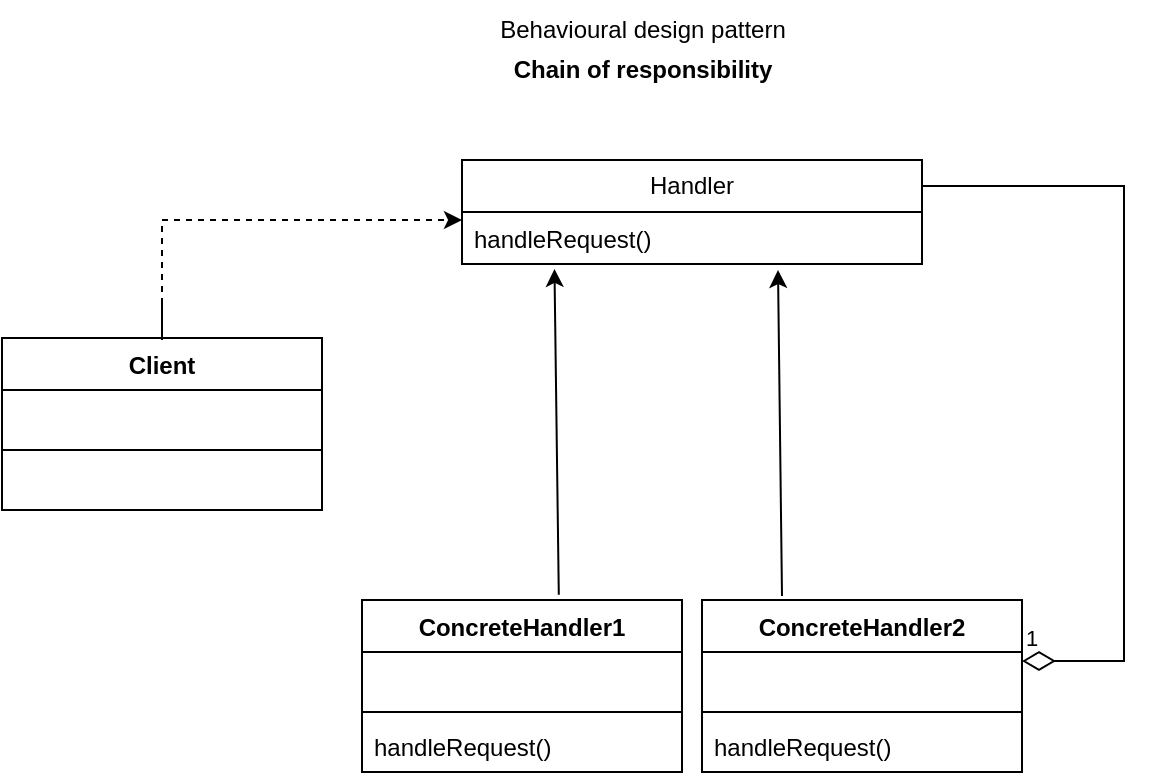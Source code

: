 <mxfile version="23.1.1" type="device">
  <diagram name="Page-1" id="m0toaEJ38Rpnz6CX_Hyn">
    <mxGraphModel dx="826" dy="493" grid="1" gridSize="10" guides="1" tooltips="1" connect="1" arrows="1" fold="1" page="1" pageScale="1" pageWidth="827" pageHeight="1169" background="#FFFFFF" math="0" shadow="0">
      <root>
        <mxCell id="0" />
        <mxCell id="1" parent="0" />
        <mxCell id="KxRIgBF0Dorw-LnUTJOw-4" value="Client" style="swimlane;fontStyle=1;align=center;verticalAlign=top;childLayout=stackLayout;horizontal=1;startSize=26;horizontalStack=0;resizeParent=1;resizeParentMax=0;resizeLast=0;collapsible=1;marginBottom=0;whiteSpace=wrap;html=1;" vertex="1" parent="1">
          <mxGeometry x="120" y="199" width="160" height="86" as="geometry" />
        </mxCell>
        <mxCell id="KxRIgBF0Dorw-LnUTJOw-5" value="&amp;nbsp;" style="text;strokeColor=none;fillColor=none;align=left;verticalAlign=top;spacingLeft=4;spacingRight=4;overflow=hidden;rotatable=0;points=[[0,0.5],[1,0.5]];portConstraint=eastwest;whiteSpace=wrap;html=1;" vertex="1" parent="KxRIgBF0Dorw-LnUTJOw-4">
          <mxGeometry y="26" width="160" height="26" as="geometry" />
        </mxCell>
        <mxCell id="KxRIgBF0Dorw-LnUTJOw-6" value="" style="line;strokeWidth=1;fillColor=none;align=left;verticalAlign=middle;spacingTop=-1;spacingLeft=3;spacingRight=3;rotatable=0;labelPosition=right;points=[];portConstraint=eastwest;strokeColor=inherit;" vertex="1" parent="KxRIgBF0Dorw-LnUTJOw-4">
          <mxGeometry y="52" width="160" height="8" as="geometry" />
        </mxCell>
        <mxCell id="KxRIgBF0Dorw-LnUTJOw-7" value="&amp;nbsp;" style="text;strokeColor=none;fillColor=none;align=left;verticalAlign=top;spacingLeft=4;spacingRight=4;overflow=hidden;rotatable=0;points=[[0,0.5],[1,0.5]];portConstraint=eastwest;whiteSpace=wrap;html=1;" vertex="1" parent="KxRIgBF0Dorw-LnUTJOw-4">
          <mxGeometry y="60" width="160" height="26" as="geometry" />
        </mxCell>
        <mxCell id="KxRIgBF0Dorw-LnUTJOw-10" value="Handler" style="swimlane;fontStyle=0;childLayout=stackLayout;horizontal=1;startSize=26;fillColor=none;horizontalStack=0;resizeParent=1;resizeParentMax=0;resizeLast=0;collapsible=1;marginBottom=0;whiteSpace=wrap;html=1;" vertex="1" parent="1">
          <mxGeometry x="350" y="110" width="230" height="52" as="geometry" />
        </mxCell>
        <mxCell id="KxRIgBF0Dorw-LnUTJOw-11" value="handleRequest()" style="text;strokeColor=none;fillColor=none;align=left;verticalAlign=top;spacingLeft=4;spacingRight=4;overflow=hidden;rotatable=0;points=[[0,0.5],[1,0.5]];portConstraint=eastwest;whiteSpace=wrap;html=1;" vertex="1" parent="KxRIgBF0Dorw-LnUTJOw-10">
          <mxGeometry y="26" width="230" height="26" as="geometry" />
        </mxCell>
        <mxCell id="KxRIgBF0Dorw-LnUTJOw-16" value="" style="endArrow=classic;html=1;rounded=0;dashed=1;" edge="1" parent="1">
          <mxGeometry width="50" height="50" relative="1" as="geometry">
            <mxPoint x="200" y="190" as="sourcePoint" />
            <mxPoint x="350" y="140" as="targetPoint" />
            <Array as="points">
              <mxPoint x="200" y="180" />
              <mxPoint x="200" y="200" />
              <mxPoint x="200" y="160" />
              <mxPoint x="200" y="140" />
              <mxPoint x="220" y="140" />
            </Array>
          </mxGeometry>
        </mxCell>
        <mxCell id="KxRIgBF0Dorw-LnUTJOw-19" value="ConcreteHandler1" style="swimlane;fontStyle=1;align=center;verticalAlign=top;childLayout=stackLayout;horizontal=1;startSize=26;horizontalStack=0;resizeParent=1;resizeParentMax=0;resizeLast=0;collapsible=1;marginBottom=0;whiteSpace=wrap;html=1;" vertex="1" parent="1">
          <mxGeometry x="300" y="330" width="160" height="86" as="geometry" />
        </mxCell>
        <mxCell id="KxRIgBF0Dorw-LnUTJOw-20" value="&amp;nbsp;" style="text;strokeColor=none;fillColor=none;align=left;verticalAlign=top;spacingLeft=4;spacingRight=4;overflow=hidden;rotatable=0;points=[[0,0.5],[1,0.5]];portConstraint=eastwest;whiteSpace=wrap;html=1;" vertex="1" parent="KxRIgBF0Dorw-LnUTJOw-19">
          <mxGeometry y="26" width="160" height="26" as="geometry" />
        </mxCell>
        <mxCell id="KxRIgBF0Dorw-LnUTJOw-21" value="" style="line;strokeWidth=1;fillColor=none;align=left;verticalAlign=middle;spacingTop=-1;spacingLeft=3;spacingRight=3;rotatable=0;labelPosition=right;points=[];portConstraint=eastwest;strokeColor=inherit;" vertex="1" parent="KxRIgBF0Dorw-LnUTJOw-19">
          <mxGeometry y="52" width="160" height="8" as="geometry" />
        </mxCell>
        <mxCell id="KxRIgBF0Dorw-LnUTJOw-22" value="handleRequest()" style="text;strokeColor=none;fillColor=none;align=left;verticalAlign=top;spacingLeft=4;spacingRight=4;overflow=hidden;rotatable=0;points=[[0,0.5],[1,0.5]];portConstraint=eastwest;whiteSpace=wrap;html=1;" vertex="1" parent="KxRIgBF0Dorw-LnUTJOw-19">
          <mxGeometry y="60" width="160" height="26" as="geometry" />
        </mxCell>
        <mxCell id="KxRIgBF0Dorw-LnUTJOw-23" value="ConcreteHandler2" style="swimlane;fontStyle=1;align=center;verticalAlign=top;childLayout=stackLayout;horizontal=1;startSize=26;horizontalStack=0;resizeParent=1;resizeParentMax=0;resizeLast=0;collapsible=1;marginBottom=0;whiteSpace=wrap;html=1;" vertex="1" parent="1">
          <mxGeometry x="470" y="330" width="160" height="86" as="geometry" />
        </mxCell>
        <mxCell id="KxRIgBF0Dorw-LnUTJOw-24" value="&amp;nbsp;" style="text;strokeColor=none;fillColor=none;align=left;verticalAlign=top;spacingLeft=4;spacingRight=4;overflow=hidden;rotatable=0;points=[[0,0.5],[1,0.5]];portConstraint=eastwest;whiteSpace=wrap;html=1;" vertex="1" parent="KxRIgBF0Dorw-LnUTJOw-23">
          <mxGeometry y="26" width="160" height="26" as="geometry" />
        </mxCell>
        <mxCell id="KxRIgBF0Dorw-LnUTJOw-25" value="" style="line;strokeWidth=1;fillColor=none;align=left;verticalAlign=middle;spacingTop=-1;spacingLeft=3;spacingRight=3;rotatable=0;labelPosition=right;points=[];portConstraint=eastwest;strokeColor=inherit;" vertex="1" parent="KxRIgBF0Dorw-LnUTJOw-23">
          <mxGeometry y="52" width="160" height="8" as="geometry" />
        </mxCell>
        <mxCell id="KxRIgBF0Dorw-LnUTJOw-26" value="handleRequest()" style="text;strokeColor=none;fillColor=none;align=left;verticalAlign=top;spacingLeft=4;spacingRight=4;overflow=hidden;rotatable=0;points=[[0,0.5],[1,0.5]];portConstraint=eastwest;whiteSpace=wrap;html=1;" vertex="1" parent="KxRIgBF0Dorw-LnUTJOw-23">
          <mxGeometry y="60" width="160" height="26" as="geometry" />
        </mxCell>
        <mxCell id="KxRIgBF0Dorw-LnUTJOw-29" value="" style="endArrow=classic;html=1;rounded=0;entryX=0.201;entryY=1.094;entryDx=0;entryDy=0;entryPerimeter=0;exitX=0.615;exitY=-0.03;exitDx=0;exitDy=0;exitPerimeter=0;" edge="1" parent="1" source="KxRIgBF0Dorw-LnUTJOw-19" target="KxRIgBF0Dorw-LnUTJOw-11">
          <mxGeometry width="50" height="50" relative="1" as="geometry">
            <mxPoint x="400" y="320" as="sourcePoint" />
            <mxPoint x="381.94" y="276" as="targetPoint" />
          </mxGeometry>
        </mxCell>
        <mxCell id="KxRIgBF0Dorw-LnUTJOw-30" value="" style="endArrow=classic;html=1;rounded=0;entryX=0.201;entryY=1.094;entryDx=0;entryDy=0;entryPerimeter=0;exitX=0.615;exitY=-0.03;exitDx=0;exitDy=0;exitPerimeter=0;" edge="1" parent="1">
          <mxGeometry width="50" height="50" relative="1" as="geometry">
            <mxPoint x="510" y="328" as="sourcePoint" />
            <mxPoint x="508" y="165" as="targetPoint" />
          </mxGeometry>
        </mxCell>
        <mxCell id="KxRIgBF0Dorw-LnUTJOw-31" value="1" style="endArrow=none;html=1;endSize=12;startArrow=diamondThin;startSize=14;startFill=0;edgeStyle=orthogonalEdgeStyle;align=left;verticalAlign=bottom;rounded=0;entryX=1;entryY=0.25;entryDx=0;entryDy=0;" edge="1" parent="1" target="KxRIgBF0Dorw-LnUTJOw-10">
          <mxGeometry x="-1" y="3" relative="1" as="geometry">
            <mxPoint x="630" y="360.5" as="sourcePoint" />
            <mxPoint x="680" y="118" as="targetPoint" />
            <Array as="points">
              <mxPoint x="681" y="361" />
              <mxPoint x="681" y="123" />
            </Array>
          </mxGeometry>
        </mxCell>
        <mxCell id="KxRIgBF0Dorw-LnUTJOw-36" value="&lt;b&gt;Chain of responsibility&lt;/b&gt;" style="text;html=1;align=center;verticalAlign=middle;resizable=0;points=[];autosize=1;strokeColor=none;fillColor=none;" vertex="1" parent="1">
          <mxGeometry x="365" y="50" width="150" height="30" as="geometry" />
        </mxCell>
        <mxCell id="KxRIgBF0Dorw-LnUTJOw-37" value="Behavioural design pattern" style="text;html=1;align=center;verticalAlign=middle;resizable=0;points=[];autosize=1;strokeColor=none;fillColor=none;" vertex="1" parent="1">
          <mxGeometry x="355" y="30" width="170" height="30" as="geometry" />
        </mxCell>
      </root>
    </mxGraphModel>
  </diagram>
</mxfile>
